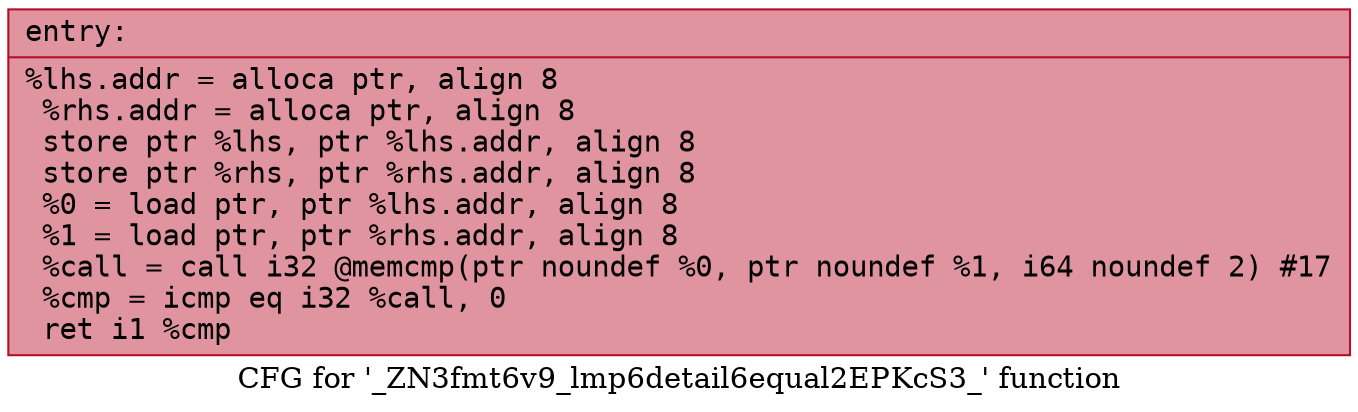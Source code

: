 digraph "CFG for '_ZN3fmt6v9_lmp6detail6equal2EPKcS3_' function" {
	label="CFG for '_ZN3fmt6v9_lmp6detail6equal2EPKcS3_' function";

	Node0x55fec30340b0 [shape=record,color="#b70d28ff", style=filled, fillcolor="#b70d2870" fontname="Courier",label="{entry:\l|  %lhs.addr = alloca ptr, align 8\l  %rhs.addr = alloca ptr, align 8\l  store ptr %lhs, ptr %lhs.addr, align 8\l  store ptr %rhs, ptr %rhs.addr, align 8\l  %0 = load ptr, ptr %lhs.addr, align 8\l  %1 = load ptr, ptr %rhs.addr, align 8\l  %call = call i32 @memcmp(ptr noundef %0, ptr noundef %1, i64 noundef 2) #17\l  %cmp = icmp eq i32 %call, 0\l  ret i1 %cmp\l}"];
}
